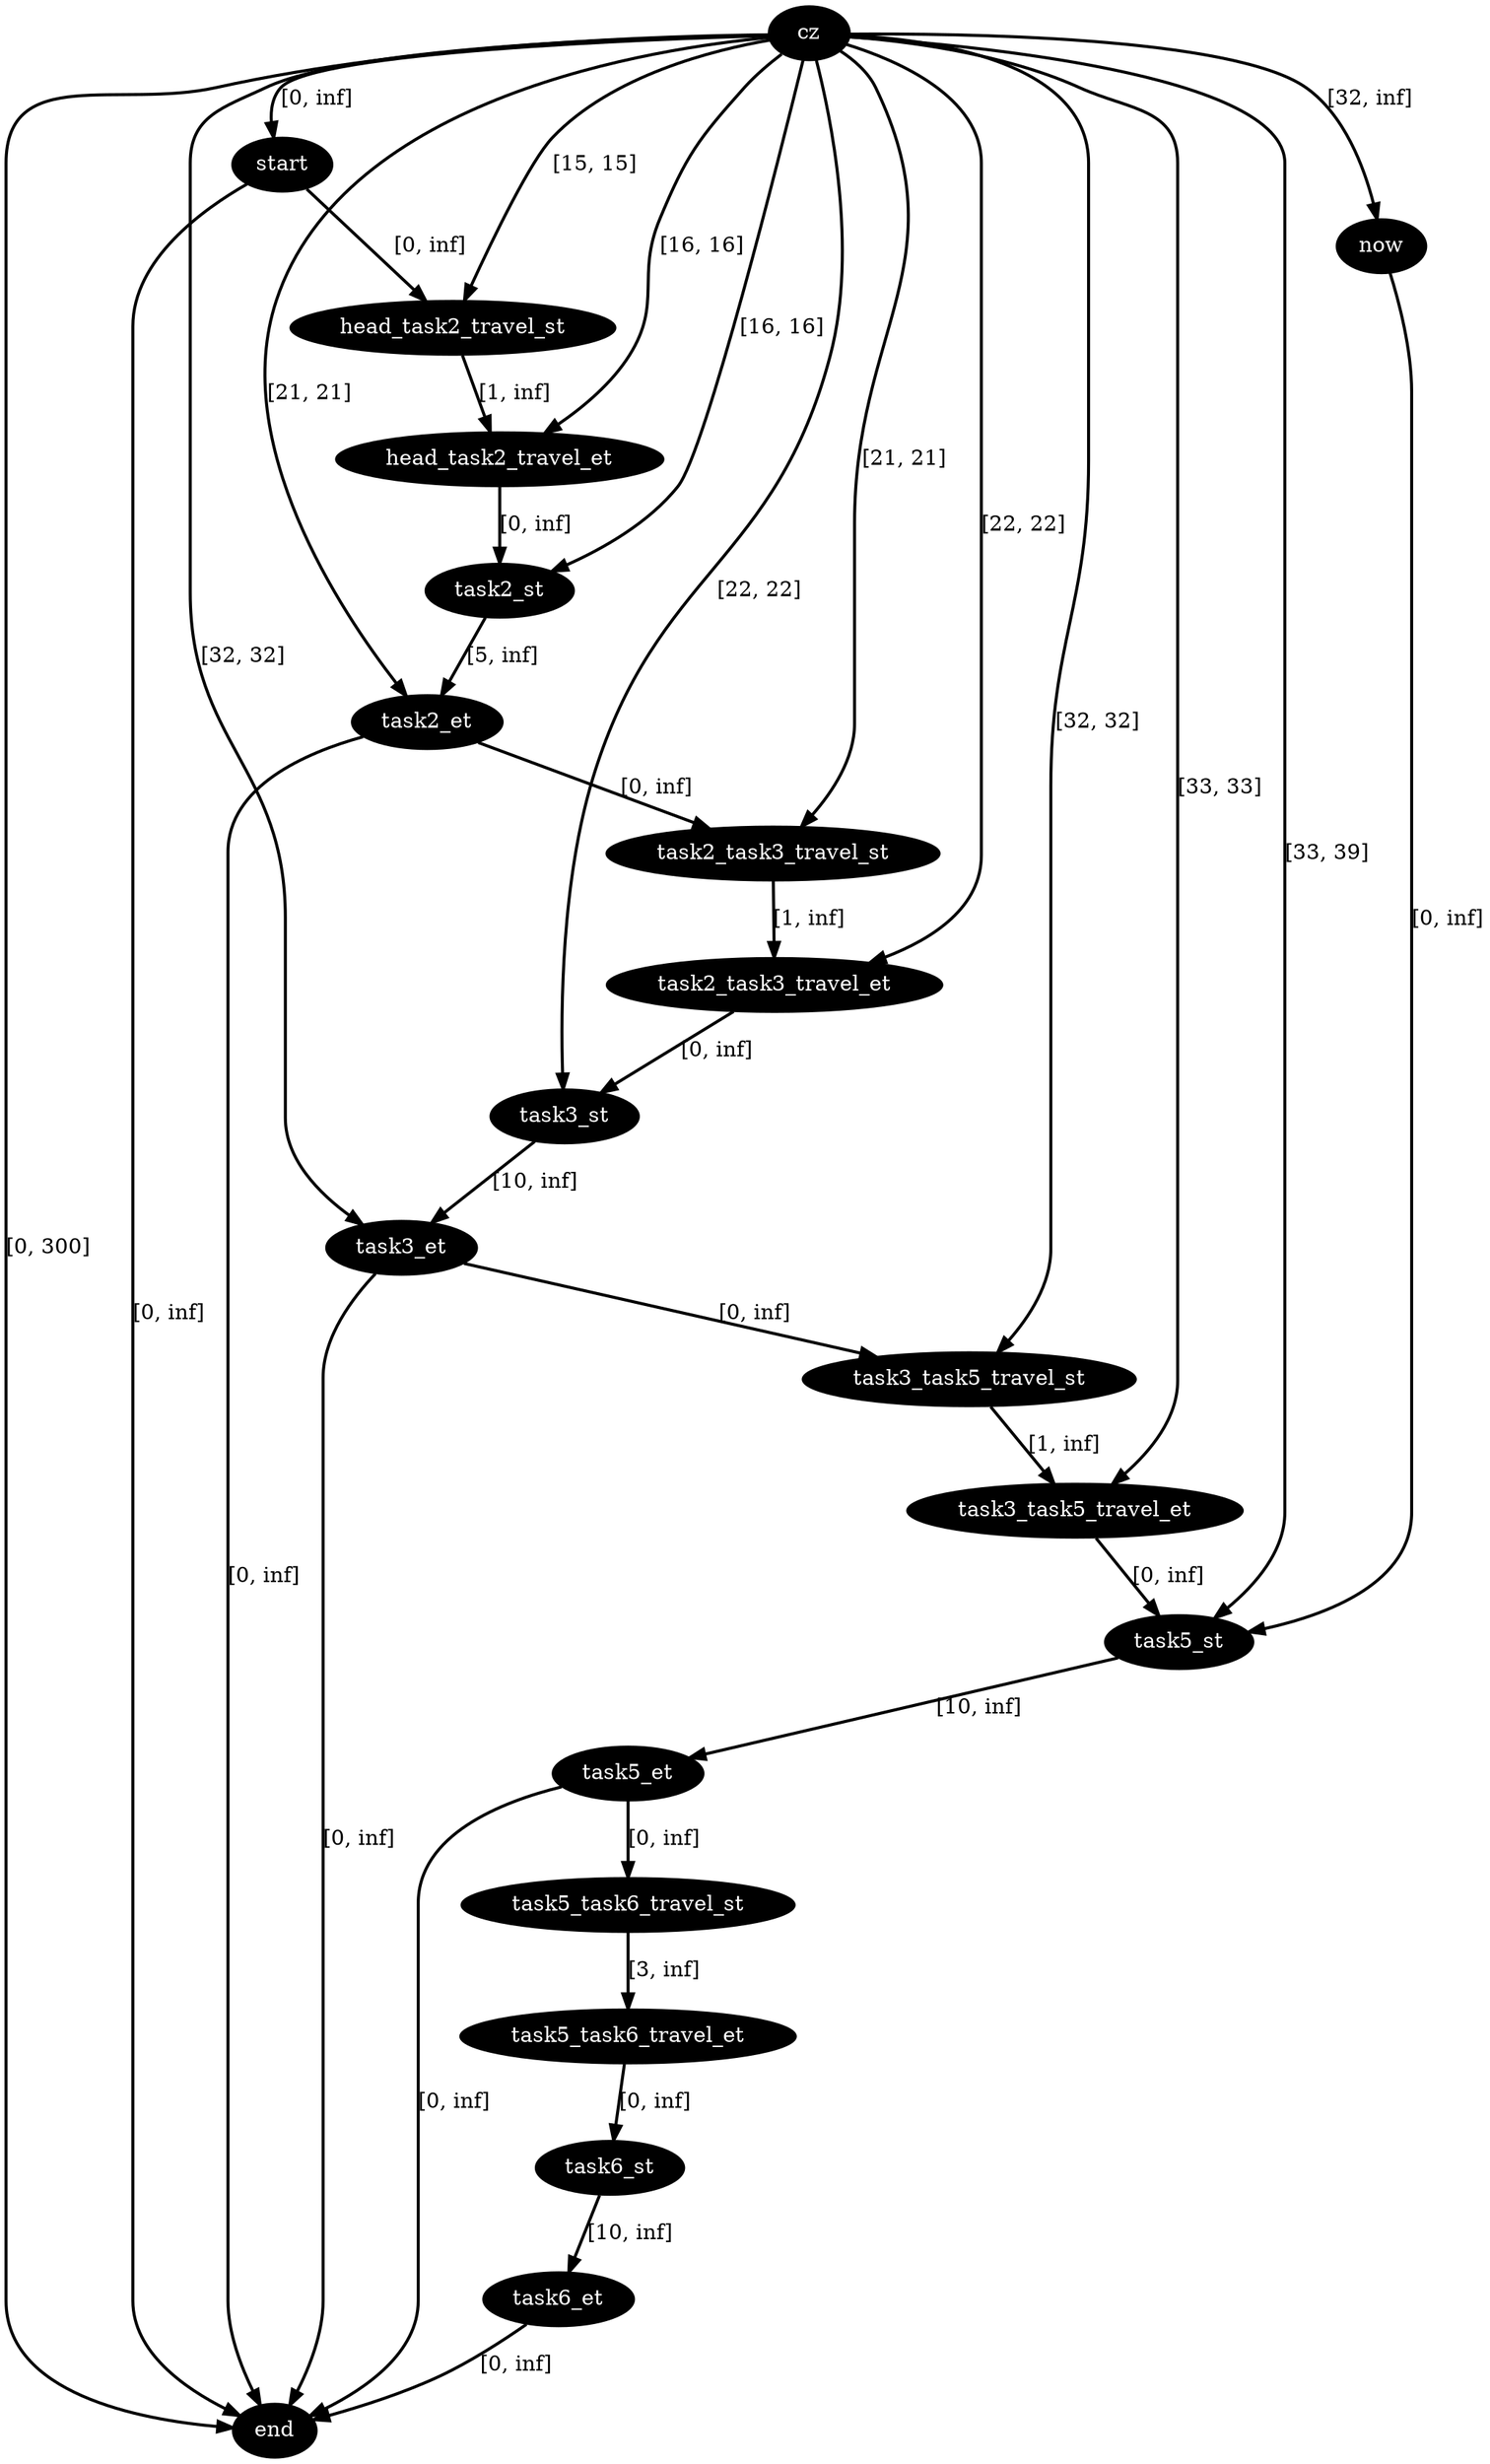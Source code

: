 digraph plan {
0[label="cz",style=filled,fillcolor=black,fontcolor=white];
1[label="start",style=filled,fillcolor=black,fontcolor=white];
2[label="now",style=filled,fillcolor=black,fontcolor=white];
3[label="end",style=filled,fillcolor=black,fontcolor=white];
7[label="head_task2_travel_st",style=filled,fillcolor=black,fontcolor=white];
8[label="head_task2_travel_et",style=filled,fillcolor=black,fontcolor=white];
9[label="task2_st",style=filled,fillcolor=black,fontcolor=white];
10[label="task2_et",style=filled,fillcolor=black,fontcolor=white];
17[label="task3_st",style=filled,fillcolor=black,fontcolor=white];
18[label="task3_et",style=filled,fillcolor=black,fontcolor=white];
22[label="task2_task3_travel_st",style=filled,fillcolor=black,fontcolor=white];
23[label="task2_task3_travel_et",style=filled,fillcolor=black,fontcolor=white];
29[label="task5_st",style=filled,fillcolor=black,fontcolor=white];
30[label="task5_et",style=filled,fillcolor=black,fontcolor=white];
38[label="task3_task5_travel_st",style=filled,fillcolor=black,fontcolor=white];
39[label="task3_task5_travel_et",style=filled,fillcolor=black,fontcolor=white];
41[label="task5_task6_travel_st",style=filled,fillcolor=black,fontcolor=white];
42[label="task5_task6_travel_et",style=filled,fillcolor=black,fontcolor=white];
43[label="task6_st",style=filled,fillcolor=black,fontcolor=white];
44[label="task6_et",style=filled,fillcolor=black,fontcolor=white];
"0"->"1"[label="[0, inf]",penwidth=2,color=black];
"0"->"3"[label="[0, 300]",penwidth=2,color=black];
"7"->"8"[label="[1, inf]",penwidth=2,color=black];
"0"->"8"[label="[16, 16]",penwidth=2,color=black];
"1"->"7"[label="[0, inf]",penwidth=2,color=black];
"0"->"7"[label="[15, 15]",penwidth=2,color=black];
"0"->"2"[label="[32, inf]",penwidth=2,color=black];
"2"->"29"[label="[0, inf]",penwidth=2,color=black];
"1"->"3"[label="[0, inf]",penwidth=2,color=black];
"0"->"10"[label="[21, 21]",penwidth=2,color=black];
"10"->"3"[label="[0, inf]",penwidth=2,color=black];
"0"->"9"[label="[16, 16]",penwidth=2,color=black];
"22"->"23"[label="[1, inf]",penwidth=2,color=black];
"0"->"23"[label="[22, 22]",penwidth=2,color=black];
"10"->"22"[label="[0, inf]",penwidth=2,color=black];
"0"->"22"[label="[21, 21]",penwidth=2,color=black];
"9"->"10"[label="[5, inf]",penwidth=2,color=black];
"8"->"9"[label="[0, inf]",penwidth=2,color=black];
"0"->"18"[label="[32, 32]",penwidth=2,color=black];
"18"->"3"[label="[0, inf]",penwidth=2,color=black];
"0"->"17"[label="[22, 22]",penwidth=2,color=black];
"38"->"39"[label="[1, inf]",penwidth=2,color=black];
"0"->"39"[label="[33, 33]",penwidth=2,color=black];
"18"->"38"[label="[0, inf]",penwidth=2,color=black];
"0"->"38"[label="[32, 32]",penwidth=2,color=black];
"17"->"18"[label="[10, inf]",penwidth=2,color=black];
"23"->"17"[label="[0, inf]",penwidth=2,color=black];
"30"->"3"[label="[0, inf]",penwidth=2,color=black];
"0"->"29"[label="[33, 39]",penwidth=2,color=black];
"41"->"42"[label="[3, inf]",penwidth=2,color=black];
"30"->"41"[label="[0, inf]",penwidth=2,color=black];
"29"->"30"[label="[10, inf]",penwidth=2,color=black];
"39"->"29"[label="[0, inf]",penwidth=2,color=black];
"44"->"3"[label="[0, inf]",penwidth=2,color=black];
"43"->"44"[label="[10, inf]",penwidth=2,color=black];
"42"->"43"[label="[0, inf]",penwidth=2,color=black];
}
